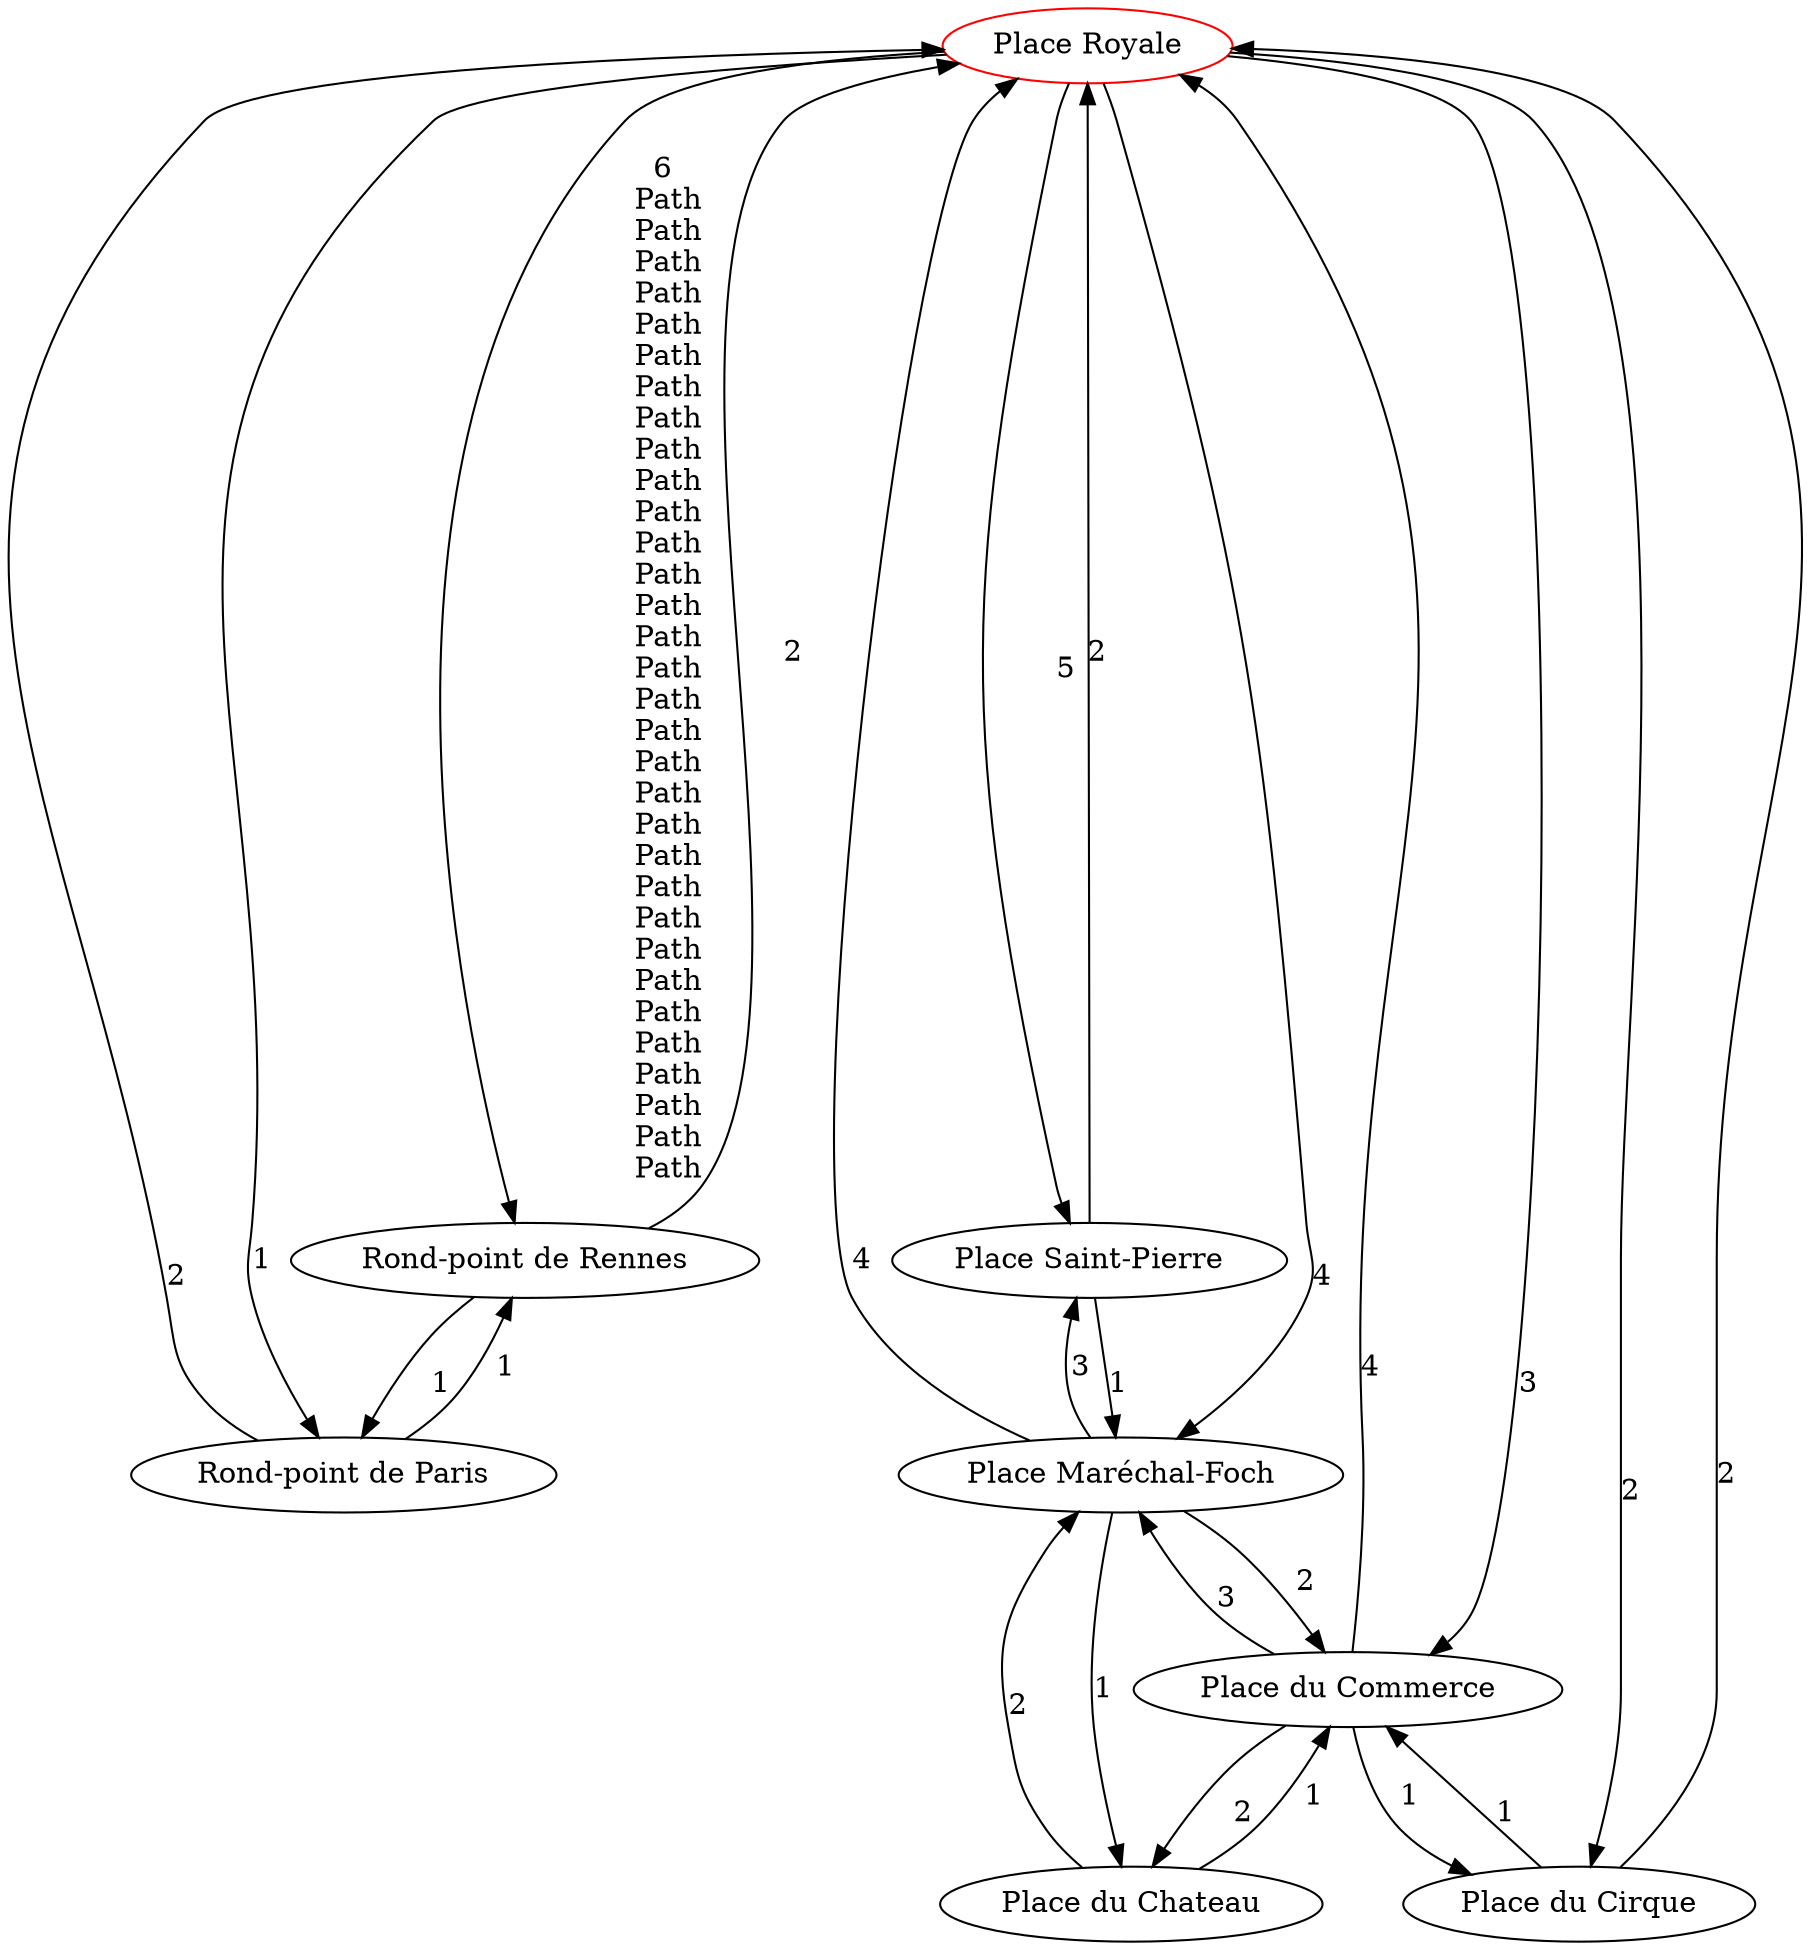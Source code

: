 digraph {
	Place_Royale [label="Place Royale",color="red"];
	Rond_point_de_Rennes [label="Rond-point de Rennes"];
	Rond_point_de_Paris [label="Rond-point de Paris"];
	Place_Saint_Pierre [label="Place Saint-Pierre"];
	Place_Marechal_Foch [label="Place Maréchal-Foch"];
	Place_du_Chateau [label="Place du Chateau"];
	Place_du_Commerce [label="Place du Commerce"];
	Place_du_Cirque [label="Place du Cirque"];

	Place_Royale -> Rond_point_de_Rennes [label="
6
 Path
 Path
 Path
 Path
 Path
 Path
 Path
 Path
 Path
 Path
 Path
 Path
 Path
 Path
 Path
 Path
 Path
 Path
 Path
 Path
 Path
 Path
 Path
 Path
 Path
 Path
 Path
 Path
 Path
 Path
 Path
 Path"];
	Rond_point_de_Rennes -> Rond_point_de_Paris [label="
1"];
	Rond_point_de_Paris -> Place_Royale [label="
2"];
	Place_Royale -> Place_Saint_Pierre [label="
5"];
	Place_Saint_Pierre -> Place_Marechal_Foch [label="
1"];
	Place_Royale -> Place_Marechal_Foch [label="
4"];
	Place_Royale -> Place_du_Commerce [label="
3"];
	Place_Royale -> Place_du_Cirque [label="
2"];
	Place_du_Cirque -> Place_du_Commerce [label="
1"];
	Place_du_Commerce -> Place_Marechal_Foch [label="
3"];
	Place_du_Commerce -> Place_du_Chateau [label="
2"];
	Place_du_Chateau -> Place_Marechal_Foch [label="
2"];
	Rond_point_de_Rennes -> Place_Royale [label="2"];
	Rond_point_de_Paris -> Rond_point_de_Rennes [label="1"];
	Place_Royale -> Rond_point_de_Paris [label="1"];
	Place_Saint_Pierre -> Place_Royale [label="2"];
	Place_Marechal_Foch -> Place_Saint_Pierre [label="3"];
	Place_Marechal_Foch -> Place_Royale [label="4"];
	Place_du_Commerce -> Place_Royale [label="4"];
	Place_du_Cirque -> Place_Royale [label="2"];
	Place_du_Commerce -> Place_du_Cirque [label="1"];
	Place_Marechal_Foch -> Place_du_Commerce [label="2"];
	Place_du_Chateau -> Place_du_Commerce [label="1"];
	Place_Marechal_Foch -> Place_du_Chateau [label="1"];
}
